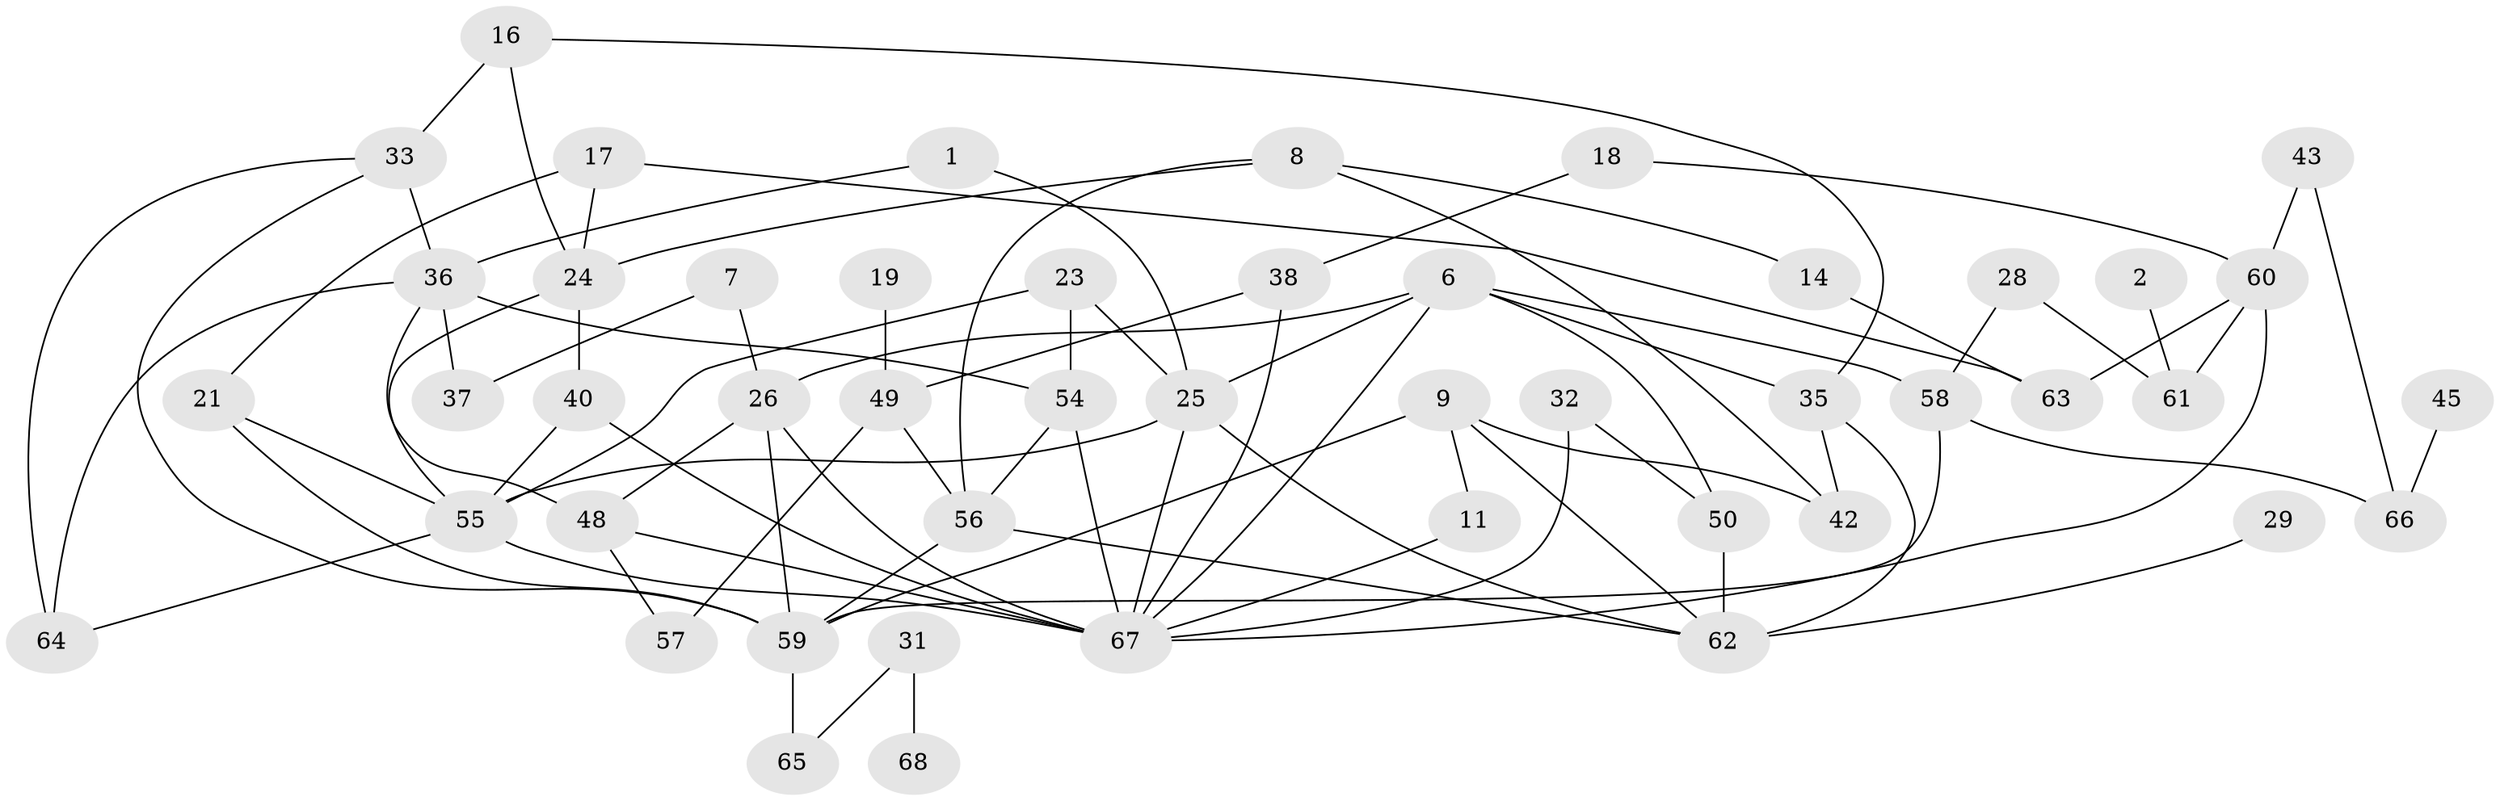 // original degree distribution, {4: 0.09285714285714286, 2: 0.25, 3: 0.16428571428571428, 1: 0.24285714285714285, 6: 0.03571428571428571, 0: 0.1357142857142857, 5: 0.05714285714285714, 7: 0.014285714285714285, 9: 0.007142857142857143}
// Generated by graph-tools (version 1.1) at 2025/00/03/09/25 03:00:50]
// undirected, 48 vertices, 83 edges
graph export_dot {
graph [start="1"]
  node [color=gray90,style=filled];
  1;
  2;
  6;
  7;
  8;
  9;
  11;
  14;
  16;
  17;
  18;
  19;
  21;
  23;
  24;
  25;
  26;
  28;
  29;
  31;
  32;
  33;
  35;
  36;
  37;
  38;
  40;
  42;
  43;
  45;
  48;
  49;
  50;
  54;
  55;
  56;
  57;
  58;
  59;
  60;
  61;
  62;
  63;
  64;
  65;
  66;
  67;
  68;
  1 -- 25 [weight=1.0];
  1 -- 36 [weight=1.0];
  2 -- 61 [weight=1.0];
  6 -- 25 [weight=1.0];
  6 -- 26 [weight=1.0];
  6 -- 35 [weight=1.0];
  6 -- 50 [weight=1.0];
  6 -- 58 [weight=1.0];
  6 -- 67 [weight=1.0];
  7 -- 26 [weight=1.0];
  7 -- 37 [weight=1.0];
  8 -- 14 [weight=1.0];
  8 -- 24 [weight=1.0];
  8 -- 42 [weight=1.0];
  8 -- 56 [weight=1.0];
  9 -- 11 [weight=1.0];
  9 -- 42 [weight=1.0];
  9 -- 59 [weight=1.0];
  9 -- 62 [weight=1.0];
  11 -- 67 [weight=1.0];
  14 -- 63 [weight=1.0];
  16 -- 24 [weight=1.0];
  16 -- 33 [weight=1.0];
  16 -- 35 [weight=1.0];
  17 -- 21 [weight=1.0];
  17 -- 24 [weight=1.0];
  17 -- 63 [weight=1.0];
  18 -- 38 [weight=1.0];
  18 -- 60 [weight=1.0];
  19 -- 49 [weight=1.0];
  21 -- 55 [weight=1.0];
  21 -- 59 [weight=1.0];
  23 -- 25 [weight=1.0];
  23 -- 54 [weight=1.0];
  23 -- 55 [weight=1.0];
  24 -- 40 [weight=1.0];
  24 -- 55 [weight=1.0];
  25 -- 55 [weight=1.0];
  25 -- 62 [weight=1.0];
  25 -- 67 [weight=1.0];
  26 -- 48 [weight=1.0];
  26 -- 59 [weight=2.0];
  26 -- 67 [weight=2.0];
  28 -- 58 [weight=1.0];
  28 -- 61 [weight=1.0];
  29 -- 62 [weight=1.0];
  31 -- 65 [weight=1.0];
  31 -- 68 [weight=1.0];
  32 -- 50 [weight=1.0];
  32 -- 67 [weight=1.0];
  33 -- 36 [weight=1.0];
  33 -- 59 [weight=1.0];
  33 -- 64 [weight=1.0];
  35 -- 42 [weight=1.0];
  35 -- 62 [weight=2.0];
  36 -- 37 [weight=1.0];
  36 -- 48 [weight=1.0];
  36 -- 54 [weight=1.0];
  36 -- 64 [weight=1.0];
  38 -- 49 [weight=1.0];
  38 -- 67 [weight=1.0];
  40 -- 55 [weight=1.0];
  40 -- 67 [weight=1.0];
  43 -- 60 [weight=1.0];
  43 -- 66 [weight=1.0];
  45 -- 66 [weight=1.0];
  48 -- 57 [weight=1.0];
  48 -- 67 [weight=1.0];
  49 -- 56 [weight=1.0];
  49 -- 57 [weight=2.0];
  50 -- 62 [weight=2.0];
  54 -- 56 [weight=1.0];
  54 -- 67 [weight=1.0];
  55 -- 64 [weight=1.0];
  55 -- 67 [weight=1.0];
  56 -- 59 [weight=1.0];
  56 -- 62 [weight=1.0];
  58 -- 59 [weight=1.0];
  58 -- 66 [weight=1.0];
  59 -- 65 [weight=1.0];
  60 -- 61 [weight=1.0];
  60 -- 63 [weight=1.0];
  60 -- 67 [weight=2.0];
}
